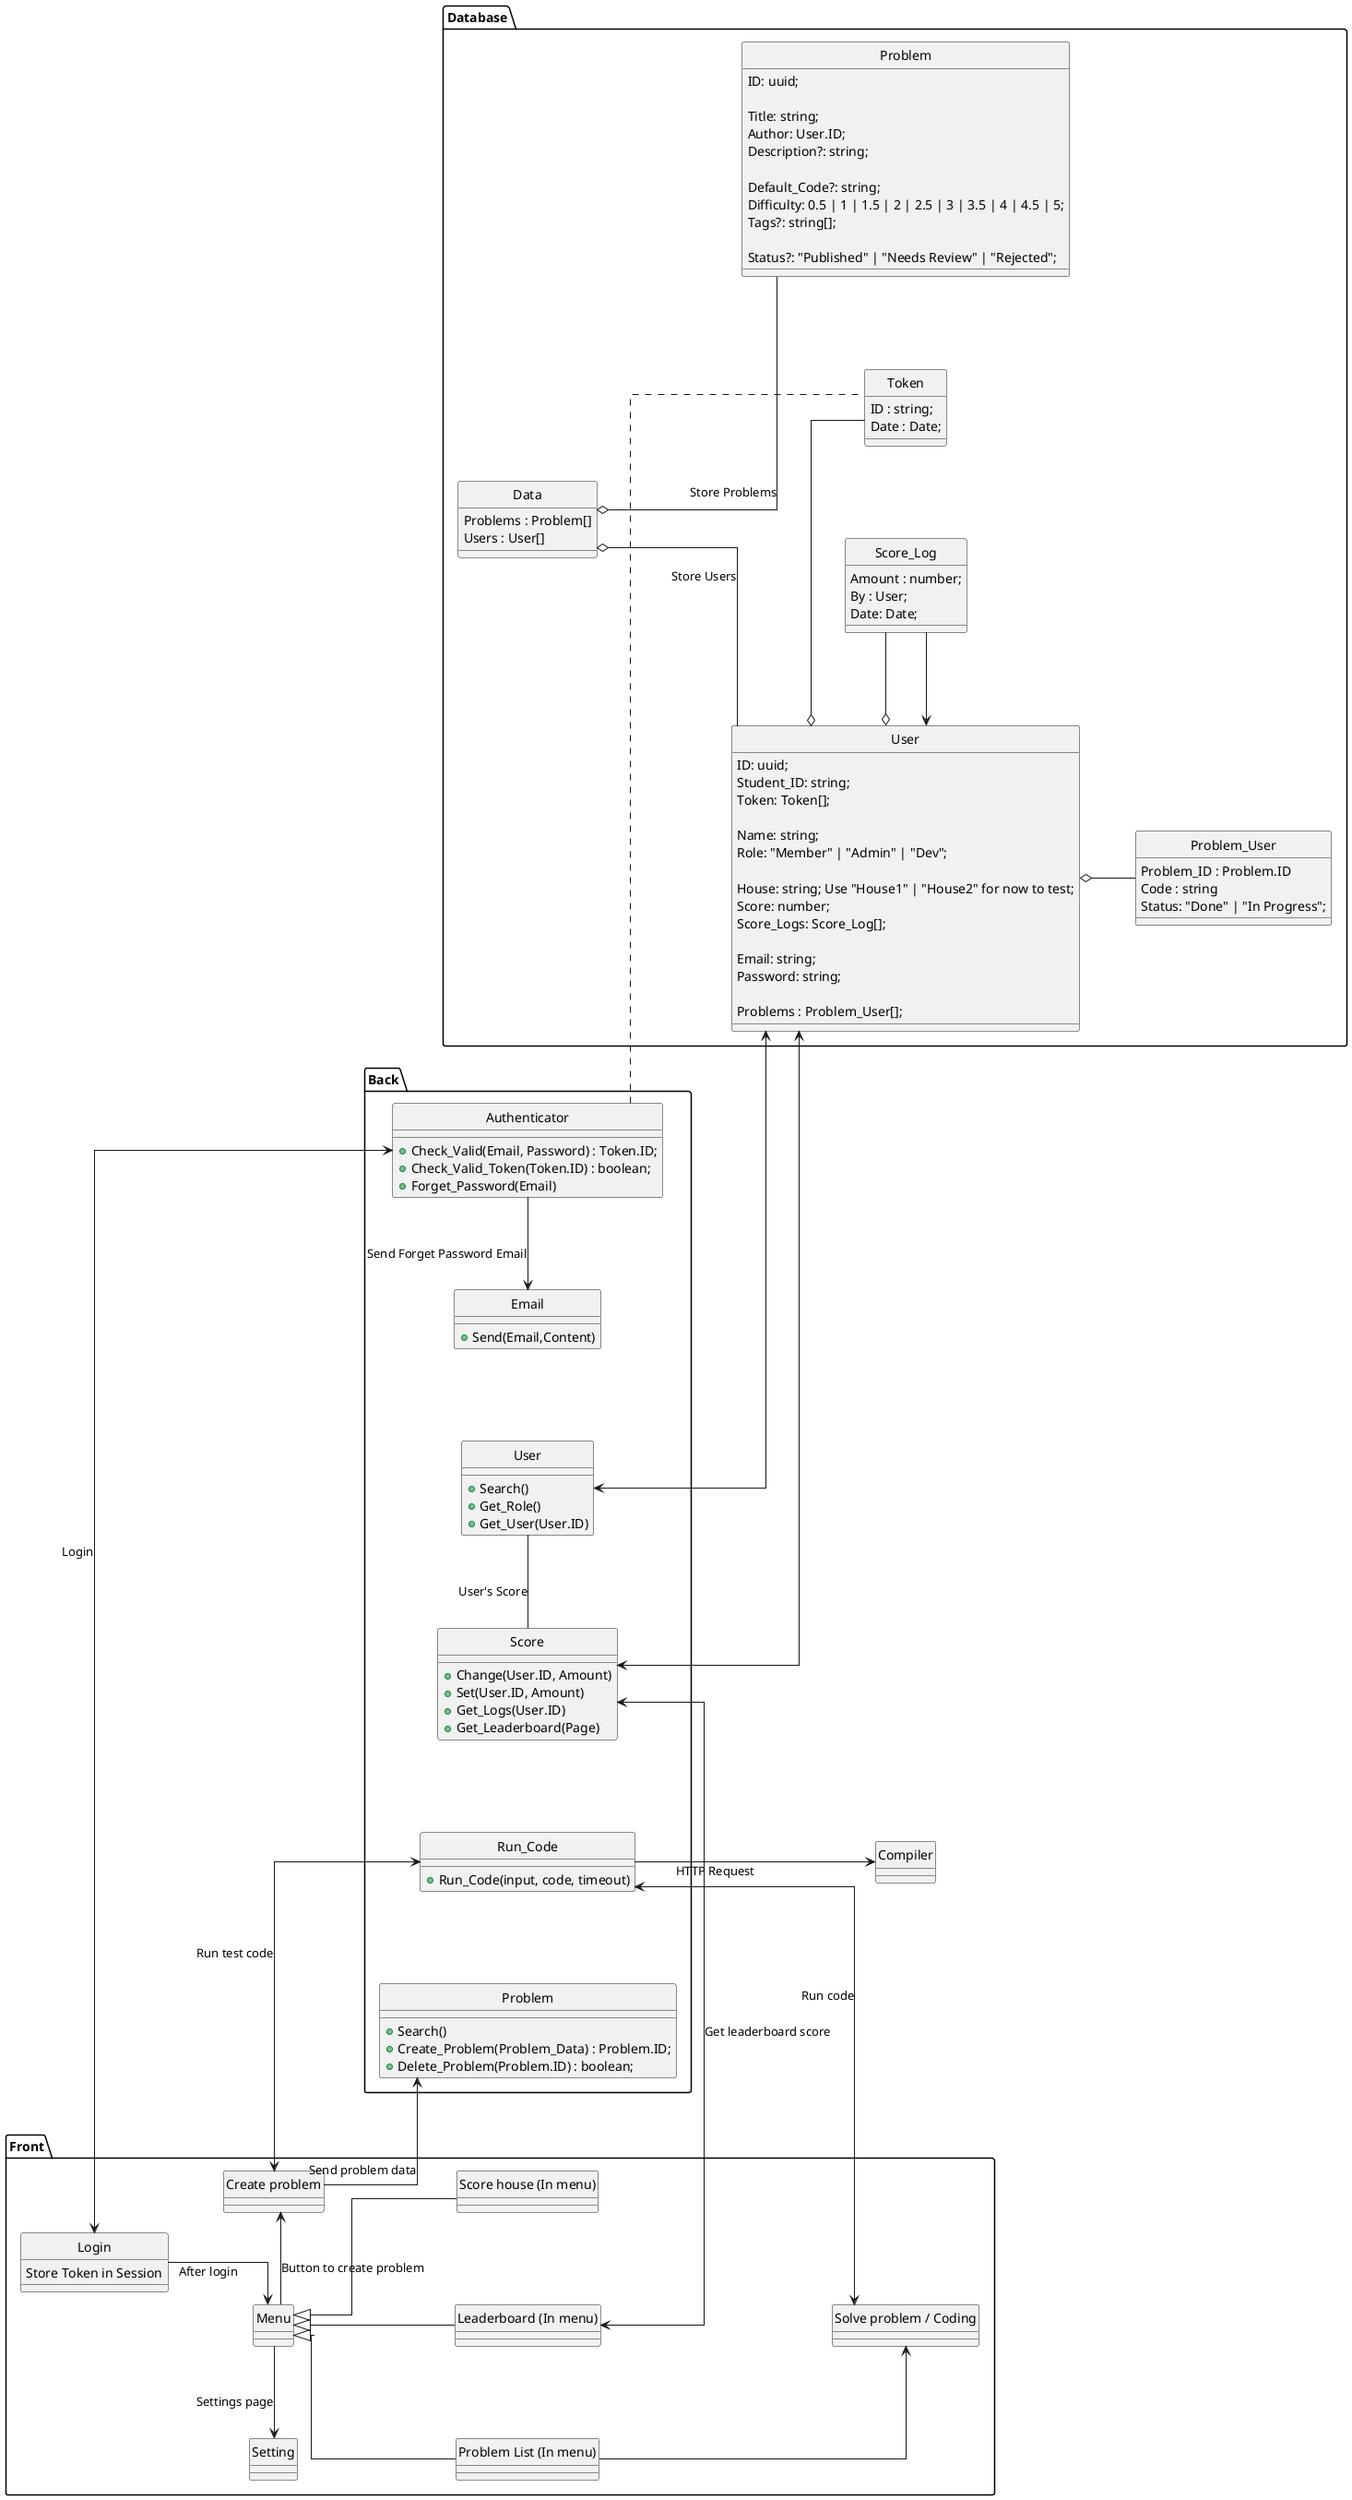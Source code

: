 @startuml Plan

left to right direction
hide circle
skinparam BoxPadding 50
skinparam linetype ortho
skinparam Nodesep 100

package "Front" {

     class "Login" as Front_Login {
          Store Token in Session
     }

     metaclass Menu {

     }

     Front_Login -d-> Menu : After login

     class "Problem List (In menu)" as Front_Problem {

     }

     Front_Problem -u-|> Menu

     class "Leaderboard (In menu)" as Front_Leaderboard{

     }

     Front_Leaderboard -u-|> Menu

     class "Score house (In menu)" as Front_Score{

     }

     Front_Score -u-|> Menu

     class "Solve problem / Coding" as Front_Coding{

     }

     class "Create problem" as Front_Create_Problem{

     }

     class "Setting" as Front_Setting{

     }

     Front_Problem -d-> Front_Coding
     
     Menu -l-> Front_Create_Problem : Button to create problem
     Menu -l-> Front_Setting : Settings page
}

package "Back" {
     class "User" as Back_User {
          + Search()
          + Get_Role()
          + Get_User(User.ID)
     }

     class "Problem" as Back_Problem{
          + Search()
          + Create_Problem(Problem_Data) : Problem.ID;
          + Delete_Problem(Problem.ID) : boolean;
     }

     class "Score" as Back_Score {
          + Change(User.ID, Amount)
          + Set(User.ID, Amount)
          + Get_Logs(User.ID)
          + Get_Leaderboard(Page)
     }

     class "Authenticator" as Back_Authenticator {
          + Check_Valid(Email, Password) : Token.ID;
          + Check_Valid_Token(Token.ID) : boolean;
          + Forget_Password(Email)
     }

     class "Run_Code" as Back_Run_Code{
          + Run_Code(input, code, timeout)
     }

     class "Email" as Back_Email{
          + Send(Email,Content)
     }

     Back_Authenticator -l-> Back_Email : Send Forget Password Email
     Back_Score -l- Back_User : User's Score
}

' class "Compiler" as Compiler {
     
' }

package "Database" {

     class "Data" as Data {
          Problems : Problem[]
          Users : User[]
     }

     struct "Problem" {
          ID: uuid;

		Title: string;
		Author: User.ID;
		Description?: string;

		Default_Code?: string;
		Difficulty: 0.5 | 1 | 1.5 | 2 | 2.5 | 3 | 3.5 | 4 | 4.5 | 5;
		Tags?: string[];

          Status?: "Published" | "Needs Review" | "Rejected";
     }

     Data o-d- "Problem" : Store Problems

     class "User" as Data_Users {
          ID: uuid;
          Student_ID: string;
          Token: Token[];

		Name: string;
		Role: "Member" | "Admin" | "Dev";

          House: string; Use "House1" | "House2" for now to test;
          Score: number;
          Score_Logs: Score_Log[];

		Email: string;
		Password: string;

          Problems : Problem_User[];
     }

     struct Score_Log {
          Amount : number;
          By : User;
          Date: Date;
     }
     Score_Log -lo Data_Users
     Score_Log -> Data_Users

     struct Token {
          ID : string;
          Date : Date;
     }

     Token -lo Data_Users
     Data o-d- Data_Users : Store Users

     struct "Problem_User" {
          Problem_ID : Problem.ID
          Code : string
          Status: "Done" | "In Progress";
     }
     
     Data_Users o-d- "Problem_User"
}

'Front-end
Front_Login <-d-> Back_Authenticator : Login

Front_Leaderboard <-d-> Back_Score : Get leaderboard score

Front_Create_Problem <-d-> Back_Run_Code : Run test code
Front_Create_Problem -d-> Back_Problem : Send problem data

Front_Coding <-u-> Back_Run_Code : Run code

'Back-end
Back_Run_Code -d-> Compiler : HTTP Request

Back_User <-d-> Data_Users
Back_Authenticator -[dashed]- Token

Back_Score <-> Data_Users

@enduml

